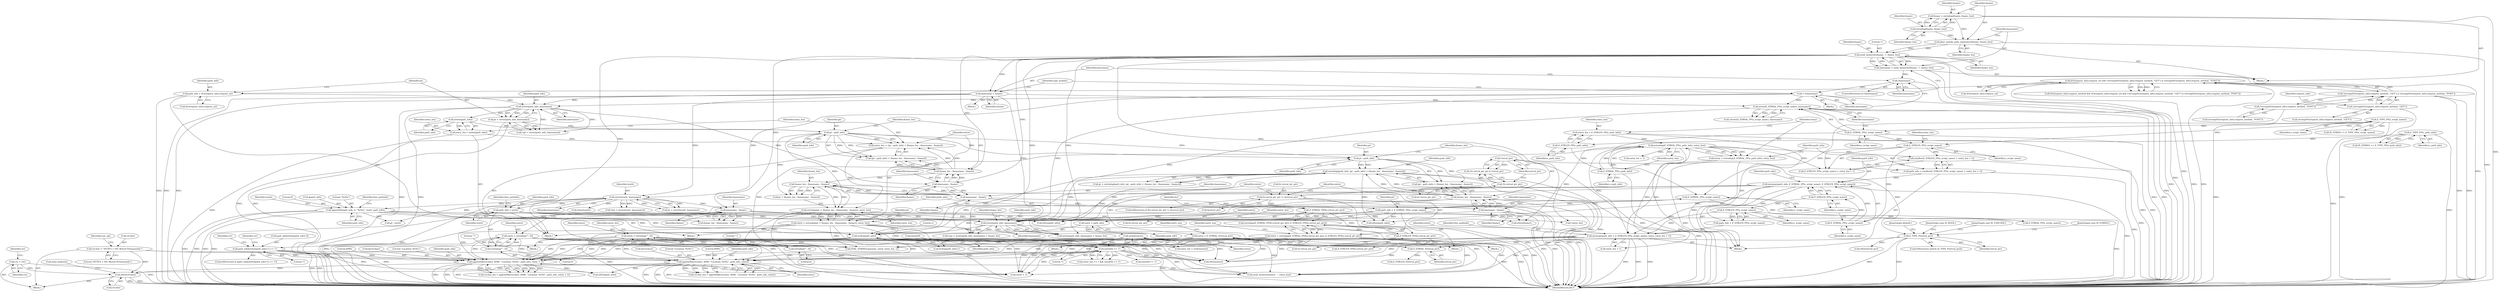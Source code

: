 digraph "0_php_bf58162ddf970f63502837f366930e44d6a992cf@API" {
"1000939" [label="(Call,efree(ctr.line))"];
"1000857" [label="(Call,ctr.line = \"HTTP/1.1 301 Moved Permanently\")"];
"1000842" [label="(Call,ctr = {0})"];
"1000899" [label="(Call,spprintf(&(ctr.line), 4096, \"Location: %s%s\", path_info, entry + 1))"];
"1000890" [label="(Call,strlen(path_info))"];
"1000530" [label="(Call,spprintf(&path_info, 0, \"%s%s\", testit, path_info))"];
"1000513" [label="(Call,strstr(testit, basename))"];
"1000318" [label="(Call,basename = fname)"];
"1000310" [label="(Call,zend_memrchr(fname, '/', fname_len))"];
"1000305" [label="(Call,phar_unixify_path_separators(fname, fname_len))"];
"1000300" [label="(Call,fname = estrndup(fname, fname_len))"];
"1000302" [label="(Call,estrndup(fname, fname_len))"];
"1000323" [label="(Call,++basename)"];
"1000315" [label="(Call,!basename)"];
"1000308" [label="(Call,basename = zend_memrchr(fname, '/', fname_len))"];
"1000542" [label="(Call,path_info = testit)"];
"1000868" [label="(Call,strstr(path_info, basename))"];
"1000495" [label="(Call,path_info = Z_STRVAL_PP(z_script_name))"];
"1000497" [label="(Call,Z_STRVAL_PP(z_script_name))"];
"1000425" [label="(Call,Z_STRVAL_PP(z_script_name))"];
"1000421" [label="(Call,Z_TYPE_PP(z_script_name))"];
"1000617" [label="(Call,estrndup(path_info, (pt - path_info) + (fname_len - (basename - fname))))"];
"1000620" [label="(Call,pt - path_info)"];
"1000596" [label="(Call,pt - path_info)"];
"1000582" [label="(Call,pt = strstr(path_info, basename))"];
"1000584" [label="(Call,strstr(path_info, basename))"];
"1000574" [label="(Call,path_info = SG(request_info).request_uri)"];
"1000278" [label="(Call,SG(request_info).request_uri && (!strcmp(SG(request_info).request_method, \"GET\") || !strcmp(SG(request_info).request_method, \"POST\")))"];
"1000283" [label="(Call,!strcmp(SG(request_info).request_method, \"GET\") || !strcmp(SG(request_info).request_method, \"POST\"))"];
"1000284" [label="(Call,!strcmp(SG(request_info).request_method, \"GET\"))"];
"1000291" [label="(Call,!strcmp(SG(request_info).request_method, \"POST\"))"];
"1000591" [label="(Call,strlen(path_info))"];
"1000623" [label="(Call,fname_len - (basename - fname))"];
"1000609" [label="(Call,fname_len - (basename - fname))"];
"1000599" [label="(Call,fname_len - (basename - fname))"];
"1000601" [label="(Call,basename - fname)"];
"1000611" [label="(Call,basename - fname)"];
"1000625" [label="(Call,basename - fname)"];
"1000467" [label="(Call,memcpy(path_info, Z_STRVAL_PP(z_script_name), Z_STRLEN_PP(z_script_name)))"];
"1000458" [label="(Call,path_info = emalloc(Z_STRLEN_PP(z_script_name) + entry_len + 1))"];
"1000460" [label="(Call,emalloc(Z_STRLEN_PP(z_script_name) + entry_len + 1))"];
"1000462" [label="(Call,Z_STRLEN_PP(z_script_name))"];
"1000454" [label="(Call,estrndup(Z_STRVAL_PP(z_path_info), entry_len))"];
"1000455" [label="(Call,Z_STRVAL_PP(z_path_info))"];
"1000450" [label="(Call,Z_STRLEN_PP(z_path_info))"];
"1000445" [label="(Call,Z_TYPE_PP(z_path_info))"];
"1000448" [label="(Call,entry_len = Z_STRLEN_PP(z_path_info))"];
"1000469" [label="(Call,Z_STRVAL_PP(z_script_name))"];
"1000471" [label="(Call,Z_STRLEN_PP(z_script_name))"];
"1000424" [label="(Call,strstr(Z_STRVAL_PP(z_script_name), basename))"];
"1000566" [label="(Call,basename - fname)"];
"1000886" [label="(Call,path_info[strlen(path_info)-1] == '/')"];
"1000741" [label="(Call,entry = Z_STRVAL_P(retval_ptr))"];
"1000743" [label="(Call,Z_STRVAL_P(retval_ptr))"];
"1000707" [label="(Call,Z_TYPE_P(retval_ptr))"];
"1000697" [label="(Call,!retval_ptr)"];
"1000490" [label="(Call,entry = estrndup(\"\", 0))"];
"1000492" [label="(Call,estrndup(\"\", 0))"];
"1000722" [label="(Call,entry = estrndup(Z_STRVAL_PP(fci.retval_ptr_ptr), Z_STRLEN_PP(fci.retval_ptr_ptr)))"];
"1000724" [label="(Call,estrndup(Z_STRVAL_PP(fci.retval_ptr_ptr), Z_STRLEN_PP(fci.retval_ptr_ptr)))"];
"1000725" [label="(Call,Z_STRVAL_PP(fci.retval_ptr_ptr))"];
"1000715" [label="(Call,fci.retval_ptr_ptr != &retval_ptr)"];
"1000693" [label="(Call,!fci.retval_ptr_ptr)"];
"1000729" [label="(Call,Z_STRLEN_PP(fci.retval_ptr_ptr))"];
"1000778" [label="(Call,entry[0] == '/')"];
"1000528" [label="(Call,strlen(entry))"];
"1000523" [label="(Call,entry = path_info)"];
"1000604" [label="(Call,entry = estrndup(pt + (fname_len - (basename - fname)), entry_len))"];
"1000606" [label="(Call,estrndup(pt + (fname_len - (basename - fname)), entry_len))"];
"1000593" [label="(Call,entry_len -= (pt - path_info) + (fname_len - (basename - fname)))"];
"1000589" [label="(Call,entry_len = strlen(path_info))"];
"1000473" [label="(Call,memcpy(path_info + Z_STRLEN_PP(z_script_name), entry, entry_len + 1))"];
"1000476" [label="(Call,Z_STRLEN_PP(z_script_name))"];
"1000452" [label="(Call,entry = estrndup(Z_STRVAL_PP(z_path_info), entry_len))"];
"1000548" [label="(Call,entry = estrndup(\"\", 0))"];
"1000550" [label="(Call,estrndup(\"\", 0))"];
"1000916" [label="(Call,spprintf(&(ctr.line), 4096, \"Location: %s%s\", path_info, entry))"];
"1000694" [label="(Call,fci.retval_ptr_ptr)"];
"1000615" [label="(Call,pt = estrndup(path_info, (pt - path_info) + (fname_len - (basename - fname))))"];
"1000554" [label="(Identifier,entry_len)"];
"1000574" [label="(Call,path_info = SG(request_info).request_uri)"];
"1000917" [label="(Call,&(ctr.line))"];
"1000656" [label="(Call,efree(path_info))"];
"1000445" [label="(Call,Z_TYPE_PP(z_path_info))"];
"1000945" [label="(Call,efree(fname))"];
"1000891" [label="(Identifier,path_info)"];
"1000692" [label="(Call,!fci.retval_ptr_ptr || !retval_ptr)"];
"1000721" [label="(Block,)"];
"1000611" [label="(Call,basename - fname)"];
"1000467" [label="(Call,memcpy(path_info, Z_STRVAL_PP(z_script_name), Z_STRLEN_PP(z_script_name)))"];
"1000599" [label="(Call,fname_len - (basename - fname))"];
"1000583" [label="(Identifier,pt)"];
"1000307" [label="(Identifier,fname_len)"];
"1000716" [label="(Call,fci.retval_ptr_ptr)"];
"1000496" [label="(Identifier,path_info)"];
"1000740" [label="(Block,)"];
"1000302" [label="(Call,estrndup(fname, fname_len))"];
"1000311" [label="(Identifier,fname)"];
"1000324" [label="(Identifier,basename)"];
"1000318" [label="(Call,basename = fname)"];
"1000594" [label="(Identifier,entry_len)"];
"1000871" [label="(Identifier,fname_len)"];
"1000531" [label="(Call,&path_info)"];
"1000457" [label="(Identifier,entry_len)"];
"1000935" [label="(Call,efree(path_info))"];
"1000747" [label="(Call,Z_STRLEN_P(retval_ptr))"];
"1000904" [label="(Literal,4096)"];
"1000319" [label="(Identifier,basename)"];
"1000943" [label="(Call,zend_bailout())"];
"1000940" [label="(Call,ctr.line)"];
"1000582" [label="(Call,pt = strstr(path_info, basename))"];
"1000304" [label="(Identifier,fname_len)"];
"1000620" [label="(Call,pt - path_info)"];
"1000461" [label="(Call,Z_STRLEN_PP(z_script_name) + entry_len + 1)"];
"1000591" [label="(Call,strlen(path_info))"];
"1000892" [label="(Literal,1)"];
"1000626" [label="(Identifier,basename)"];
"1000460" [label="(Call,emalloc(Z_STRLEN_PP(z_script_name) + entry_len + 1))"];
"1000606" [label="(Call,estrndup(pt + (fname_len - (basename - fname)), entry_len))"];
"1000576" [label="(Call,SG(request_info).request_uri)"];
"1000610" [label="(Identifier,fname_len)"];
"1000491" [label="(Identifier,entry)"];
"1000317" [label="(Block,)"];
"1000273" [label="(Call,SG(request_info).request_method && SG(request_info).request_uri && (!strcmp(SG(request_info).request_method, \"GET\") || !strcmp(SG(request_info).request_method, \"POST\")))"];
"1000710" [label="(JumpTarget,case IS_UNICODE:)"];
"1000858" [label="(Call,ctr.line)"];
"1000621" [label="(Identifier,pt)"];
"1000546" [label="(Identifier,free_pathinfo)"];
"1000595" [label="(Call,(pt - path_info) + (fname_len - (basename - fname)))"];
"1000742" [label="(Identifier,entry)"];
"1000725" [label="(Call,Z_STRVAL_PP(fci.retval_ptr_ptr))"];
"1000523" [label="(Call,entry = path_info)"];
"1000306" [label="(Identifier,fname)"];
"1000548" [label="(Call,entry = estrndup(\"\", 0))"];
"1000323" [label="(Call,++basename)"];
"1000566" [label="(Call,basename - fname)"];
"1000517" [label="(Call,efree(testit))"];
"1000711" [label="(JumpTarget,case IS_STRING:)"];
"1000590" [label="(Identifier,entry_len)"];
"1000863" [label="(Identifier,not_cgi)"];
"1000922" [label="(Literal,\"Location: %s%s\")"];
"1000897" [label="(Identifier,ctr)"];
"1001030" [label="(MethodReturn,RET)"];
"1000564" [label="(Call,fname_len - (basename - fname))"];
"1000706" [label="(ControlStructure,switch (Z_TYPE_P(retval_ptr)))"];
"1000456" [label="(Identifier,z_path_info)"];
"1000427" [label="(Identifier,basename)"];
"1000285" [label="(Call,strcmp(SG(request_info).request_method, \"GET\"))"];
"1000534" [label="(Literal,\"%s%s\")"];
"1000502" [label="(Call,Z_STRVAL_PP(z_script_name))"];
"1000497" [label="(Call,Z_STRVAL_PP(z_script_name))"];
"1000320" [label="(Identifier,fname)"];
"1000581" [label="(Call,!(pt = strstr(path_info, basename)))"];
"1000887" [label="(Call,path_info[strlen(path_info)-1])"];
"1000463" [label="(Identifier,z_script_name)"];
"1000524" [label="(Identifier,entry)"];
"1000462" [label="(Call,Z_STRLEN_PP(z_script_name))"];
"1000474" [label="(Call,path_info + Z_STRLEN_PP(z_script_name))"];
"1000322" [label="(Block,)"];
"1000425" [label="(Call,Z_STRVAL_PP(z_script_name))"];
"1000900" [label="(Call,&(ctr.line))"];
"1000426" [label="(Identifier,z_script_name)"];
"1000468" [label="(Identifier,path_info)"];
"1000842" [label="(Call,ctr = {0})"];
"1000708" [label="(Identifier,retval_ptr)"];
"1000714" [label="(ControlStructure,if (fci.retval_ptr_ptr != &retval_ptr))"];
"1000421" [label="(Call,Z_TYPE_PP(z_script_name))"];
"1000465" [label="(Identifier,entry_len)"];
"1000525" [label="(Identifier,path_info)"];
"1000316" [label="(Identifier,basename)"];
"1000305" [label="(Call,phar_unixify_path_separators(fname, fname_len))"];
"1000500" [label="(Identifier,pt)"];
"1000857" [label="(Call,ctr.line = \"HTTP/1.1 301 Moved Permanently\")"];
"1000495" [label="(Call,path_info = Z_STRVAL_PP(z_script_name))"];
"1000455" [label="(Call,Z_STRVAL_PP(z_path_info))"];
"1000623" [label="(Call,fname_len - (basename - fname))"];
"1000779" [label="(Call,entry[0])"];
"1000292" [label="(Call,strcmp(SG(request_info).request_method, \"POST\"))"];
"1000613" [label="(Identifier,fname)"];
"1000735" [label="(Call,Z_STRLEN_PP(fci.retval_ptr_ptr))"];
"1000314" [label="(ControlStructure,if (!basename))"];
"1000510" [label="(Call,!(pt = strstr(testit, basename)))"];
"1000538" [label="(Identifier,free_pathinfo)"];
"1000458" [label="(Call,path_info = emalloc(Z_STRLEN_PP(z_script_name) + entry_len + 1))"];
"1000916" [label="(Call,spprintf(&(ctr.line), 4096, \"Location: %s%s\", path_info, entry))"];
"1000295" [label="(Identifier,request_info)"];
"1000452" [label="(Call,entry = estrndup(Z_STRVAL_PP(z_path_info), entry_len))"];
"1000472" [label="(Identifier,z_script_name)"];
"1000744" [label="(Identifier,retval_ptr)"];
"1000921" [label="(Literal,4096)"];
"1000450" [label="(Call,Z_STRLEN_PP(z_path_info))"];
"1000601" [label="(Call,basename - fname)"];
"1000541" [label="(Block,)"];
"1000522" [label="(Block,)"];
"1000759" [label="(Call,efree(retval_ptr))"];
"1000905" [label="(Literal,\"Location: %s%s\")"];
"1000612" [label="(Identifier,basename)"];
"1000600" [label="(Identifier,fname_len)"];
"1000723" [label="(Identifier,entry)"];
"1000627" [label="(Identifier,fname)"];
"1000529" [label="(Identifier,entry)"];
"1000309" [label="(Identifier,basename)"];
"1000475" [label="(Identifier,path_info)"];
"1000707" [label="(Call,Z_TYPE_P(retval_ptr))"];
"1000451" [label="(Identifier,z_path_info)"];
"1000423" [label="(Call,!strstr(Z_STRVAL_PP(z_script_name), basename))"];
"1000478" [label="(Identifier,entry)"];
"1000308" [label="(Call,basename = zend_memrchr(fname, '/', fname_len))"];
"1000743" [label="(Call,Z_STRVAL_P(retval_ptr))"];
"1000453" [label="(Identifier,entry)"];
"1000514" [label="(Identifier,testit)"];
"1000697" [label="(Call,!retval_ptr)"];
"1000722" [label="(Call,entry = estrndup(Z_STRVAL_PP(fci.retval_ptr_ptr), Z_STRLEN_PP(fci.retval_ptr_ptr)))"];
"1000573" [label="(Block,)"];
"1000476" [label="(Call,Z_STRLEN_PP(z_script_name))"];
"1000741" [label="(Call,entry = Z_STRVAL_P(retval_ptr))"];
"1000596" [label="(Call,pt - path_info)"];
"1000614" [label="(Identifier,entry_len)"];
"1000454" [label="(Call,estrndup(Z_STRVAL_PP(z_path_info), entry_len))"];
"1000589" [label="(Call,entry_len = strlen(path_info))"];
"1000303" [label="(Identifier,fname)"];
"1000698" [label="(Identifier,retval_ptr)"];
"1000958" [label="(Call,zend_memrchr(entry, '.', entry_len))"];
"1000609" [label="(Call,fname_len - (basename - fname))"];
"1000544" [label="(Identifier,testit)"];
"1000446" [label="(Identifier,z_path_info)"];
"1000724" [label="(Call,estrndup(Z_STRVAL_PP(fci.retval_ptr_ptr), Z_STRLEN_PP(fci.retval_ptr_ptr)))"];
"1000618" [label="(Identifier,path_info)"];
"1000593" [label="(Call,entry_len -= (pt - path_info) + (fname_len - (basename - fname)))"];
"1000924" [label="(Identifier,entry)"];
"1000734" [label="(Identifier,entry_len)"];
"1000719" [label="(Call,&retval_ptr)"];
"1000861" [label="(Literal,\"HTTP/1.1 301 Moved Permanently\")"];
"1000511" [label="(Call,pt = strstr(testit, basename))"];
"1000543" [label="(Identifier,path_info)"];
"1000772" [label="(Call,!entry_len)"];
"1000527" [label="(Identifier,entry_len)"];
"1000746" [label="(Identifier,entry_len)"];
"1000886" [label="(Call,path_info[strlen(path_info)-1] == '/')"];
"1000422" [label="(Identifier,z_script_name)"];
"1000479" [label="(Call,entry_len + 1)"];
"1000513" [label="(Call,strstr(testit, basename))"];
"1000843" [label="(Identifier,ctr)"];
"1000568" [label="(Identifier,fname)"];
"1000893" [label="(Literal,'/')"];
"1000796" [label="(Call,entry[0] != '/')"];
"1000483" [label="(Identifier,free_pathinfo)"];
"1000526" [label="(Call,entry_len = strlen(entry))"];
"1000477" [label="(Identifier,z_script_name)"];
"1000598" [label="(Identifier,path_info)"];
"1000449" [label="(Identifier,entry_len)"];
"1000586" [label="(Identifier,basename)"];
"1000550" [label="(Call,estrndup(\"\", 0))"];
"1000912" [label="(Call,ctr.line_len = spprintf(&(ctr.line), 4096, \"Location: %s%s\", path_info, entry))"];
"1000923" [label="(Identifier,path_info)"];
"1000535" [label="(Identifier,testit)"];
"1000603" [label="(Identifier,fname)"];
"1000869" [label="(Identifier,path_info)"];
"1000471" [label="(Call,Z_STRLEN_PP(z_script_name))"];
"1000758" [label="(JumpTarget,default:)"];
"1000575" [label="(Identifier,path_info)"];
"1000585" [label="(Identifier,path_info)"];
"1000907" [label="(Call,entry + 1)"];
"1000870" [label="(Identifier,basename)"];
"1000592" [label="(Identifier,path_info)"];
"1000493" [label="(Literal,\"\")"];
"1000906" [label="(Identifier,path_info)"];
"1000731" [label="(Identifier,fci)"];
"1000315" [label="(Call,!basename)"];
"1000284" [label="(Call,!strcmp(SG(request_info).request_method, \"GET\"))"];
"1000604" [label="(Call,entry = estrndup(pt + (fname_len - (basename - fname)), entry_len))"];
"1000310" [label="(Call,zend_memrchr(fname, '/', fname_len))"];
"1000551" [label="(Literal,\"\")"];
"1000939" [label="(Call,efree(ctr.line))"];
"1000846" [label="(Identifier,ctr)"];
"1000867" [label="(Call,strstr(path_info, basename) + fname_len)"];
"1000890" [label="(Call,strlen(path_info))"];
"1000528" [label="(Call,strlen(entry))"];
"1000301" [label="(Identifier,fname)"];
"1000283" [label="(Call,!strcmp(SG(request_info).request_method, \"GET\") || !strcmp(SG(request_info).request_method, \"POST\"))"];
"1000619" [label="(Call,(pt - path_info) + (fname_len - (basename - fname)))"];
"1000561" [label="(Call,pt - testit)"];
"1000602" [label="(Identifier,basename)"];
"1000470" [label="(Identifier,z_script_name)"];
"1000492" [label="(Call,estrndup(\"\", 0))"];
"1000641" [label="(Call,ZVAL_STRINGL(params, entry, entry_len, 1))"];
"1000774" [label="(Call,entry_len == 1 && entry[0] == '/')"];
"1000715" [label="(Call,fci.retval_ptr_ptr != &retval_ptr)"];
"1000313" [label="(Identifier,fname_len)"];
"1000443" [label="(Call,IS_STRING == Z_TYPE_PP(z_path_info))"];
"1000885" [label="(ControlStructure,if (path_info[strlen(path_info)-1] == '/'))"];
"1000552" [label="(Literal,0)"];
"1000464" [label="(Call,entry_len + 1)"];
"1000782" [label="(Literal,'/')"];
"1000584" [label="(Call,strstr(path_info, basename))"];
"1000868" [label="(Call,strstr(path_info, basename))"];
"1000447" [label="(Block,)"];
"1000279" [label="(Call,SG(request_info).request_uri)"];
"1000914" [label="(Identifier,ctr)"];
"1000616" [label="(Identifier,pt)"];
"1000549" [label="(Identifier,entry)"];
"1000533" [label="(Literal,0)"];
"1000490" [label="(Call,entry = estrndup(\"\", 0))"];
"1000784" [label="(Call,efree(entry))"];
"1000625" [label="(Call,basename - fname)"];
"1000498" [label="(Identifier,z_script_name)"];
"1000726" [label="(Call,fci.retval_ptr_ptr)"];
"1000778" [label="(Call,entry[0] == '/')"];
"1000530" [label="(Call,spprintf(&path_info, 0, \"%s%s\", testit, path_info))"];
"1000828" [label="(Call,efree(path_info))"];
"1000865" [label="(Call,tmp = strstr(path_info, basename) + fname_len)"];
"1000729" [label="(Call,Z_STRLEN_PP(fci.retval_ptr_ptr))"];
"1000278" [label="(Call,SG(request_info).request_uri && (!strcmp(SG(request_info).request_method, \"GET\") || !strcmp(SG(request_info).request_method, \"POST\")))"];
"1000899" [label="(Call,spprintf(&(ctr.line), 4096, \"Location: %s%s\", path_info, entry + 1))"];
"1000605" [label="(Identifier,entry)"];
"1000419" [label="(Call,IS_STRING != Z_TYPE_PP(z_script_name))"];
"1000473" [label="(Call,memcpy(path_info + Z_STRLEN_PP(z_script_name), entry, entry_len + 1))"];
"1000730" [label="(Call,fci.retval_ptr_ptr)"];
"1000459" [label="(Identifier,path_info)"];
"1000889" [label="(Call,strlen(path_info)-1)"];
"1000542" [label="(Call,path_info = testit)"];
"1000597" [label="(Identifier,pt)"];
"1000895" [label="(Call,ctr.line_len = spprintf(&(ctr.line), 4096, \"Location: %s%s\", path_info, entry + 1))"];
"1000607" [label="(Call,pt + (fname_len - (basename - fname)))"];
"1000331" [label="(Identifier,sapi_module)"];
"1000291" [label="(Call,!strcmp(SG(request_info).request_method, \"POST\"))"];
"1000515" [label="(Identifier,basename)"];
"1000486" [label="(Block,)"];
"1000622" [label="(Identifier,path_info)"];
"1000469" [label="(Call,Z_STRVAL_PP(z_script_name))"];
"1000693" [label="(Call,!fci.retval_ptr_ptr)"];
"1000617" [label="(Call,estrndup(path_info, (pt - path_info) + (fname_len - (basename - fname))))"];
"1000312" [label="(Literal,'/')"];
"1000832" [label="(Block,)"];
"1000424" [label="(Call,strstr(Z_STRVAL_PP(z_script_name), basename))"];
"1000300" [label="(Call,fname = estrndup(fname, fname_len))"];
"1000624" [label="(Identifier,fname_len)"];
"1000536" [label="(Identifier,path_info)"];
"1000182" [label="(Block,)"];
"1000750" [label="(JumpTarget,case IS_BOOL:)"];
"1000494" [label="(Literal,0)"];
"1000448" [label="(Call,entry_len = Z_STRLEN_PP(z_path_info))"];
"1000567" [label="(Identifier,basename)"];
"1000939" -> "1000832"  [label="AST: "];
"1000939" -> "1000940"  [label="CFG: "];
"1000940" -> "1000939"  [label="AST: "];
"1000943" -> "1000939"  [label="CFG: "];
"1000939" -> "1001030"  [label="DDG: "];
"1000939" -> "1001030"  [label="DDG: "];
"1000857" -> "1000939"  [label="DDG: "];
"1000842" -> "1000939"  [label="DDG: "];
"1000899" -> "1000939"  [label="DDG: "];
"1000916" -> "1000939"  [label="DDG: "];
"1000857" -> "1000832"  [label="AST: "];
"1000857" -> "1000861"  [label="CFG: "];
"1000858" -> "1000857"  [label="AST: "];
"1000861" -> "1000857"  [label="AST: "];
"1000863" -> "1000857"  [label="CFG: "];
"1000857" -> "1000899"  [label="DDG: "];
"1000857" -> "1000916"  [label="DDG: "];
"1000842" -> "1000832"  [label="AST: "];
"1000842" -> "1000843"  [label="CFG: "];
"1000843" -> "1000842"  [label="AST: "];
"1000846" -> "1000842"  [label="CFG: "];
"1000842" -> "1001030"  [label="DDG: "];
"1000899" -> "1000895"  [label="AST: "];
"1000899" -> "1000907"  [label="CFG: "];
"1000900" -> "1000899"  [label="AST: "];
"1000904" -> "1000899"  [label="AST: "];
"1000905" -> "1000899"  [label="AST: "];
"1000906" -> "1000899"  [label="AST: "];
"1000907" -> "1000899"  [label="AST: "];
"1000895" -> "1000899"  [label="CFG: "];
"1000899" -> "1001030"  [label="DDG: "];
"1000899" -> "1001030"  [label="DDG: "];
"1000899" -> "1001030"  [label="DDG: "];
"1000899" -> "1000895"  [label="DDG: "];
"1000899" -> "1000895"  [label="DDG: "];
"1000899" -> "1000895"  [label="DDG: "];
"1000899" -> "1000895"  [label="DDG: "];
"1000899" -> "1000895"  [label="DDG: "];
"1000890" -> "1000899"  [label="DDG: "];
"1000886" -> "1000899"  [label="DDG: "];
"1000741" -> "1000899"  [label="DDG: "];
"1000490" -> "1000899"  [label="DDG: "];
"1000722" -> "1000899"  [label="DDG: "];
"1000778" -> "1000899"  [label="DDG: "];
"1000528" -> "1000899"  [label="DDG: "];
"1000604" -> "1000899"  [label="DDG: "];
"1000473" -> "1000899"  [label="DDG: "];
"1000548" -> "1000899"  [label="DDG: "];
"1000899" -> "1000935"  [label="DDG: "];
"1000890" -> "1000889"  [label="AST: "];
"1000890" -> "1000891"  [label="CFG: "];
"1000891" -> "1000890"  [label="AST: "];
"1000892" -> "1000890"  [label="CFG: "];
"1000890" -> "1000886"  [label="DDG: "];
"1000890" -> "1000889"  [label="DDG: "];
"1000530" -> "1000890"  [label="DDG: "];
"1000542" -> "1000890"  [label="DDG: "];
"1000868" -> "1000890"  [label="DDG: "];
"1000495" -> "1000890"  [label="DDG: "];
"1000617" -> "1000890"  [label="DDG: "];
"1000467" -> "1000890"  [label="DDG: "];
"1000890" -> "1000916"  [label="DDG: "];
"1000530" -> "1000522"  [label="AST: "];
"1000530" -> "1000536"  [label="CFG: "];
"1000531" -> "1000530"  [label="AST: "];
"1000533" -> "1000530"  [label="AST: "];
"1000534" -> "1000530"  [label="AST: "];
"1000535" -> "1000530"  [label="AST: "];
"1000536" -> "1000530"  [label="AST: "];
"1000538" -> "1000530"  [label="CFG: "];
"1000530" -> "1001030"  [label="DDG: "];
"1000530" -> "1001030"  [label="DDG: "];
"1000530" -> "1001030"  [label="DDG: "];
"1000513" -> "1000530"  [label="DDG: "];
"1000530" -> "1000561"  [label="DDG: "];
"1000530" -> "1000656"  [label="DDG: "];
"1000530" -> "1000828"  [label="DDG: "];
"1000530" -> "1000868"  [label="DDG: "];
"1000513" -> "1000511"  [label="AST: "];
"1000513" -> "1000515"  [label="CFG: "];
"1000514" -> "1000513"  [label="AST: "];
"1000515" -> "1000513"  [label="AST: "];
"1000511" -> "1000513"  [label="CFG: "];
"1000513" -> "1001030"  [label="DDG: "];
"1000513" -> "1000510"  [label="DDG: "];
"1000513" -> "1000510"  [label="DDG: "];
"1000513" -> "1000511"  [label="DDG: "];
"1000513" -> "1000511"  [label="DDG: "];
"1000318" -> "1000513"  [label="DDG: "];
"1000323" -> "1000513"  [label="DDG: "];
"1000513" -> "1000517"  [label="DDG: "];
"1000513" -> "1000542"  [label="DDG: "];
"1000513" -> "1000561"  [label="DDG: "];
"1000513" -> "1000566"  [label="DDG: "];
"1000318" -> "1000317"  [label="AST: "];
"1000318" -> "1000320"  [label="CFG: "];
"1000319" -> "1000318"  [label="AST: "];
"1000320" -> "1000318"  [label="AST: "];
"1000331" -> "1000318"  [label="CFG: "];
"1000318" -> "1001030"  [label="DDG: "];
"1000318" -> "1001030"  [label="DDG: "];
"1000310" -> "1000318"  [label="DDG: "];
"1000318" -> "1000424"  [label="DDG: "];
"1000318" -> "1000584"  [label="DDG: "];
"1000318" -> "1000868"  [label="DDG: "];
"1000310" -> "1000308"  [label="AST: "];
"1000310" -> "1000313"  [label="CFG: "];
"1000311" -> "1000310"  [label="AST: "];
"1000312" -> "1000310"  [label="AST: "];
"1000313" -> "1000310"  [label="AST: "];
"1000308" -> "1000310"  [label="CFG: "];
"1000310" -> "1001030"  [label="DDG: "];
"1000310" -> "1001030"  [label="DDG: "];
"1000310" -> "1000308"  [label="DDG: "];
"1000310" -> "1000308"  [label="DDG: "];
"1000310" -> "1000308"  [label="DDG: "];
"1000305" -> "1000310"  [label="DDG: "];
"1000305" -> "1000310"  [label="DDG: "];
"1000310" -> "1000564"  [label="DDG: "];
"1000310" -> "1000566"  [label="DDG: "];
"1000310" -> "1000599"  [label="DDG: "];
"1000310" -> "1000601"  [label="DDG: "];
"1000310" -> "1000865"  [label="DDG: "];
"1000310" -> "1000867"  [label="DDG: "];
"1000310" -> "1000945"  [label="DDG: "];
"1000305" -> "1000182"  [label="AST: "];
"1000305" -> "1000307"  [label="CFG: "];
"1000306" -> "1000305"  [label="AST: "];
"1000307" -> "1000305"  [label="AST: "];
"1000309" -> "1000305"  [label="CFG: "];
"1000305" -> "1001030"  [label="DDG: "];
"1000300" -> "1000305"  [label="DDG: "];
"1000302" -> "1000305"  [label="DDG: "];
"1000300" -> "1000182"  [label="AST: "];
"1000300" -> "1000302"  [label="CFG: "];
"1000301" -> "1000300"  [label="AST: "];
"1000302" -> "1000300"  [label="AST: "];
"1000306" -> "1000300"  [label="CFG: "];
"1000300" -> "1001030"  [label="DDG: "];
"1000302" -> "1000300"  [label="DDG: "];
"1000302" -> "1000300"  [label="DDG: "];
"1000302" -> "1000304"  [label="CFG: "];
"1000303" -> "1000302"  [label="AST: "];
"1000304" -> "1000302"  [label="AST: "];
"1000323" -> "1000322"  [label="AST: "];
"1000323" -> "1000324"  [label="CFG: "];
"1000324" -> "1000323"  [label="AST: "];
"1000331" -> "1000323"  [label="CFG: "];
"1000323" -> "1001030"  [label="DDG: "];
"1000315" -> "1000323"  [label="DDG: "];
"1000323" -> "1000424"  [label="DDG: "];
"1000323" -> "1000584"  [label="DDG: "];
"1000323" -> "1000868"  [label="DDG: "];
"1000315" -> "1000314"  [label="AST: "];
"1000315" -> "1000316"  [label="CFG: "];
"1000316" -> "1000315"  [label="AST: "];
"1000319" -> "1000315"  [label="CFG: "];
"1000324" -> "1000315"  [label="CFG: "];
"1000315" -> "1001030"  [label="DDG: "];
"1000308" -> "1000315"  [label="DDG: "];
"1000308" -> "1000182"  [label="AST: "];
"1000309" -> "1000308"  [label="AST: "];
"1000316" -> "1000308"  [label="CFG: "];
"1000308" -> "1001030"  [label="DDG: "];
"1000542" -> "1000541"  [label="AST: "];
"1000542" -> "1000544"  [label="CFG: "];
"1000543" -> "1000542"  [label="AST: "];
"1000544" -> "1000542"  [label="AST: "];
"1000546" -> "1000542"  [label="CFG: "];
"1000542" -> "1001030"  [label="DDG: "];
"1000542" -> "1000656"  [label="DDG: "];
"1000542" -> "1000828"  [label="DDG: "];
"1000542" -> "1000868"  [label="DDG: "];
"1000868" -> "1000867"  [label="AST: "];
"1000868" -> "1000870"  [label="CFG: "];
"1000869" -> "1000868"  [label="AST: "];
"1000870" -> "1000868"  [label="AST: "];
"1000871" -> "1000868"  [label="CFG: "];
"1000868" -> "1001030"  [label="DDG: "];
"1000868" -> "1000865"  [label="DDG: "];
"1000868" -> "1000865"  [label="DDG: "];
"1000868" -> "1000867"  [label="DDG: "];
"1000868" -> "1000867"  [label="DDG: "];
"1000495" -> "1000868"  [label="DDG: "];
"1000617" -> "1000868"  [label="DDG: "];
"1000467" -> "1000868"  [label="DDG: "];
"1000424" -> "1000868"  [label="DDG: "];
"1000625" -> "1000868"  [label="DDG: "];
"1000566" -> "1000868"  [label="DDG: "];
"1000495" -> "1000486"  [label="AST: "];
"1000495" -> "1000497"  [label="CFG: "];
"1000496" -> "1000495"  [label="AST: "];
"1000497" -> "1000495"  [label="AST: "];
"1000500" -> "1000495"  [label="CFG: "];
"1000495" -> "1001030"  [label="DDG: "];
"1000497" -> "1000495"  [label="DDG: "];
"1000495" -> "1000656"  [label="DDG: "];
"1000495" -> "1000828"  [label="DDG: "];
"1000497" -> "1000498"  [label="CFG: "];
"1000498" -> "1000497"  [label="AST: "];
"1000425" -> "1000497"  [label="DDG: "];
"1000421" -> "1000497"  [label="DDG: "];
"1000497" -> "1000502"  [label="DDG: "];
"1000425" -> "1000424"  [label="AST: "];
"1000425" -> "1000426"  [label="CFG: "];
"1000426" -> "1000425"  [label="AST: "];
"1000427" -> "1000425"  [label="CFG: "];
"1000425" -> "1001030"  [label="DDG: "];
"1000425" -> "1000424"  [label="DDG: "];
"1000421" -> "1000425"  [label="DDG: "];
"1000425" -> "1000462"  [label="DDG: "];
"1000421" -> "1000419"  [label="AST: "];
"1000421" -> "1000422"  [label="CFG: "];
"1000422" -> "1000421"  [label="AST: "];
"1000419" -> "1000421"  [label="CFG: "];
"1000421" -> "1001030"  [label="DDG: "];
"1000421" -> "1000419"  [label="DDG: "];
"1000421" -> "1000462"  [label="DDG: "];
"1000617" -> "1000615"  [label="AST: "];
"1000617" -> "1000619"  [label="CFG: "];
"1000618" -> "1000617"  [label="AST: "];
"1000619" -> "1000617"  [label="AST: "];
"1000615" -> "1000617"  [label="CFG: "];
"1000617" -> "1001030"  [label="DDG: "];
"1000617" -> "1001030"  [label="DDG: "];
"1000617" -> "1000615"  [label="DDG: "];
"1000617" -> "1000615"  [label="DDG: "];
"1000620" -> "1000617"  [label="DDG: "];
"1000620" -> "1000617"  [label="DDG: "];
"1000623" -> "1000617"  [label="DDG: "];
"1000623" -> "1000617"  [label="DDG: "];
"1000617" -> "1000656"  [label="DDG: "];
"1000617" -> "1000828"  [label="DDG: "];
"1000620" -> "1000619"  [label="AST: "];
"1000620" -> "1000622"  [label="CFG: "];
"1000621" -> "1000620"  [label="AST: "];
"1000622" -> "1000620"  [label="AST: "];
"1000624" -> "1000620"  [label="CFG: "];
"1000620" -> "1000619"  [label="DDG: "];
"1000620" -> "1000619"  [label="DDG: "];
"1000596" -> "1000620"  [label="DDG: "];
"1000596" -> "1000620"  [label="DDG: "];
"1000596" -> "1000595"  [label="AST: "];
"1000596" -> "1000598"  [label="CFG: "];
"1000597" -> "1000596"  [label="AST: "];
"1000598" -> "1000596"  [label="AST: "];
"1000600" -> "1000596"  [label="CFG: "];
"1000596" -> "1000593"  [label="DDG: "];
"1000596" -> "1000593"  [label="DDG: "];
"1000596" -> "1000595"  [label="DDG: "];
"1000596" -> "1000595"  [label="DDG: "];
"1000582" -> "1000596"  [label="DDG: "];
"1000591" -> "1000596"  [label="DDG: "];
"1000596" -> "1000606"  [label="DDG: "];
"1000596" -> "1000607"  [label="DDG: "];
"1000582" -> "1000581"  [label="AST: "];
"1000582" -> "1000584"  [label="CFG: "];
"1000583" -> "1000582"  [label="AST: "];
"1000584" -> "1000582"  [label="AST: "];
"1000581" -> "1000582"  [label="CFG: "];
"1000582" -> "1001030"  [label="DDG: "];
"1000582" -> "1001030"  [label="DDG: "];
"1000582" -> "1000581"  [label="DDG: "];
"1000584" -> "1000582"  [label="DDG: "];
"1000584" -> "1000582"  [label="DDG: "];
"1000584" -> "1000586"  [label="CFG: "];
"1000585" -> "1000584"  [label="AST: "];
"1000586" -> "1000584"  [label="AST: "];
"1000584" -> "1001030"  [label="DDG: "];
"1000584" -> "1001030"  [label="DDG: "];
"1000584" -> "1000581"  [label="DDG: "];
"1000584" -> "1000581"  [label="DDG: "];
"1000574" -> "1000584"  [label="DDG: "];
"1000584" -> "1000591"  [label="DDG: "];
"1000584" -> "1000601"  [label="DDG: "];
"1000574" -> "1000573"  [label="AST: "];
"1000574" -> "1000576"  [label="CFG: "];
"1000575" -> "1000574"  [label="AST: "];
"1000576" -> "1000574"  [label="AST: "];
"1000583" -> "1000574"  [label="CFG: "];
"1000574" -> "1001030"  [label="DDG: "];
"1000278" -> "1000574"  [label="DDG: "];
"1000278" -> "1000273"  [label="AST: "];
"1000278" -> "1000279"  [label="CFG: "];
"1000278" -> "1000283"  [label="CFG: "];
"1000279" -> "1000278"  [label="AST: "];
"1000283" -> "1000278"  [label="AST: "];
"1000273" -> "1000278"  [label="CFG: "];
"1000278" -> "1001030"  [label="DDG: "];
"1000278" -> "1001030"  [label="DDG: "];
"1000278" -> "1000273"  [label="DDG: "];
"1000278" -> "1000273"  [label="DDG: "];
"1000283" -> "1000278"  [label="DDG: "];
"1000283" -> "1000278"  [label="DDG: "];
"1000283" -> "1000284"  [label="CFG: "];
"1000283" -> "1000291"  [label="CFG: "];
"1000284" -> "1000283"  [label="AST: "];
"1000291" -> "1000283"  [label="AST: "];
"1000283" -> "1001030"  [label="DDG: "];
"1000283" -> "1001030"  [label="DDG: "];
"1000284" -> "1000283"  [label="DDG: "];
"1000291" -> "1000283"  [label="DDG: "];
"1000284" -> "1000285"  [label="CFG: "];
"1000285" -> "1000284"  [label="AST: "];
"1000295" -> "1000284"  [label="CFG: "];
"1000284" -> "1001030"  [label="DDG: "];
"1000291" -> "1000292"  [label="CFG: "];
"1000292" -> "1000291"  [label="AST: "];
"1000291" -> "1001030"  [label="DDG: "];
"1000591" -> "1000589"  [label="AST: "];
"1000591" -> "1000592"  [label="CFG: "];
"1000592" -> "1000591"  [label="AST: "];
"1000589" -> "1000591"  [label="CFG: "];
"1000591" -> "1000589"  [label="DDG: "];
"1000623" -> "1000619"  [label="AST: "];
"1000623" -> "1000625"  [label="CFG: "];
"1000624" -> "1000623"  [label="AST: "];
"1000625" -> "1000623"  [label="AST: "];
"1000619" -> "1000623"  [label="CFG: "];
"1000623" -> "1001030"  [label="DDG: "];
"1000623" -> "1001030"  [label="DDG: "];
"1000623" -> "1000619"  [label="DDG: "];
"1000623" -> "1000619"  [label="DDG: "];
"1000609" -> "1000623"  [label="DDG: "];
"1000625" -> "1000623"  [label="DDG: "];
"1000625" -> "1000623"  [label="DDG: "];
"1000623" -> "1000865"  [label="DDG: "];
"1000623" -> "1000867"  [label="DDG: "];
"1000609" -> "1000607"  [label="AST: "];
"1000609" -> "1000611"  [label="CFG: "];
"1000610" -> "1000609"  [label="AST: "];
"1000611" -> "1000609"  [label="AST: "];
"1000607" -> "1000609"  [label="CFG: "];
"1000609" -> "1000606"  [label="DDG: "];
"1000609" -> "1000606"  [label="DDG: "];
"1000609" -> "1000607"  [label="DDG: "];
"1000609" -> "1000607"  [label="DDG: "];
"1000599" -> "1000609"  [label="DDG: "];
"1000611" -> "1000609"  [label="DDG: "];
"1000611" -> "1000609"  [label="DDG: "];
"1000599" -> "1000595"  [label="AST: "];
"1000599" -> "1000601"  [label="CFG: "];
"1000600" -> "1000599"  [label="AST: "];
"1000601" -> "1000599"  [label="AST: "];
"1000595" -> "1000599"  [label="CFG: "];
"1000599" -> "1000593"  [label="DDG: "];
"1000599" -> "1000593"  [label="DDG: "];
"1000599" -> "1000595"  [label="DDG: "];
"1000599" -> "1000595"  [label="DDG: "];
"1000601" -> "1000599"  [label="DDG: "];
"1000601" -> "1000599"  [label="DDG: "];
"1000601" -> "1000603"  [label="CFG: "];
"1000602" -> "1000601"  [label="AST: "];
"1000603" -> "1000601"  [label="AST: "];
"1000601" -> "1000611"  [label="DDG: "];
"1000601" -> "1000611"  [label="DDG: "];
"1000611" -> "1000613"  [label="CFG: "];
"1000612" -> "1000611"  [label="AST: "];
"1000613" -> "1000611"  [label="AST: "];
"1000611" -> "1000625"  [label="DDG: "];
"1000611" -> "1000625"  [label="DDG: "];
"1000625" -> "1000627"  [label="CFG: "];
"1000626" -> "1000625"  [label="AST: "];
"1000627" -> "1000625"  [label="AST: "];
"1000625" -> "1001030"  [label="DDG: "];
"1000625" -> "1001030"  [label="DDG: "];
"1000625" -> "1000945"  [label="DDG: "];
"1000467" -> "1000447"  [label="AST: "];
"1000467" -> "1000471"  [label="CFG: "];
"1000468" -> "1000467"  [label="AST: "];
"1000469" -> "1000467"  [label="AST: "];
"1000471" -> "1000467"  [label="AST: "];
"1000475" -> "1000467"  [label="CFG: "];
"1000467" -> "1001030"  [label="DDG: "];
"1000458" -> "1000467"  [label="DDG: "];
"1000469" -> "1000467"  [label="DDG: "];
"1000471" -> "1000467"  [label="DDG: "];
"1000467" -> "1000473"  [label="DDG: "];
"1000467" -> "1000474"  [label="DDG: "];
"1000467" -> "1000656"  [label="DDG: "];
"1000467" -> "1000828"  [label="DDG: "];
"1000458" -> "1000447"  [label="AST: "];
"1000458" -> "1000460"  [label="CFG: "];
"1000459" -> "1000458"  [label="AST: "];
"1000460" -> "1000458"  [label="AST: "];
"1000468" -> "1000458"  [label="CFG: "];
"1000458" -> "1001030"  [label="DDG: "];
"1000460" -> "1000458"  [label="DDG: "];
"1000460" -> "1000461"  [label="CFG: "];
"1000461" -> "1000460"  [label="AST: "];
"1000460" -> "1001030"  [label="DDG: "];
"1000462" -> "1000460"  [label="DDG: "];
"1000454" -> "1000460"  [label="DDG: "];
"1000462" -> "1000461"  [label="AST: "];
"1000462" -> "1000463"  [label="CFG: "];
"1000463" -> "1000462"  [label="AST: "];
"1000465" -> "1000462"  [label="CFG: "];
"1000462" -> "1000461"  [label="DDG: "];
"1000462" -> "1000469"  [label="DDG: "];
"1000454" -> "1000452"  [label="AST: "];
"1000454" -> "1000457"  [label="CFG: "];
"1000455" -> "1000454"  [label="AST: "];
"1000457" -> "1000454"  [label="AST: "];
"1000452" -> "1000454"  [label="CFG: "];
"1000454" -> "1001030"  [label="DDG: "];
"1000454" -> "1000452"  [label="DDG: "];
"1000454" -> "1000452"  [label="DDG: "];
"1000455" -> "1000454"  [label="DDG: "];
"1000448" -> "1000454"  [label="DDG: "];
"1000454" -> "1000461"  [label="DDG: "];
"1000454" -> "1000464"  [label="DDG: "];
"1000454" -> "1000473"  [label="DDG: "];
"1000454" -> "1000479"  [label="DDG: "];
"1000454" -> "1000641"  [label="DDG: "];
"1000454" -> "1000772"  [label="DDG: "];
"1000455" -> "1000456"  [label="CFG: "];
"1000456" -> "1000455"  [label="AST: "];
"1000457" -> "1000455"  [label="CFG: "];
"1000455" -> "1001030"  [label="DDG: "];
"1000450" -> "1000455"  [label="DDG: "];
"1000450" -> "1000448"  [label="AST: "];
"1000450" -> "1000451"  [label="CFG: "];
"1000451" -> "1000450"  [label="AST: "];
"1000448" -> "1000450"  [label="CFG: "];
"1000450" -> "1000448"  [label="DDG: "];
"1000445" -> "1000450"  [label="DDG: "];
"1000445" -> "1000443"  [label="AST: "];
"1000445" -> "1000446"  [label="CFG: "];
"1000446" -> "1000445"  [label="AST: "];
"1000443" -> "1000445"  [label="CFG: "];
"1000445" -> "1001030"  [label="DDG: "];
"1000445" -> "1000443"  [label="DDG: "];
"1000448" -> "1000447"  [label="AST: "];
"1000449" -> "1000448"  [label="AST: "];
"1000453" -> "1000448"  [label="CFG: "];
"1000448" -> "1001030"  [label="DDG: "];
"1000469" -> "1000470"  [label="CFG: "];
"1000470" -> "1000469"  [label="AST: "];
"1000472" -> "1000469"  [label="CFG: "];
"1000469" -> "1000471"  [label="DDG: "];
"1000471" -> "1000472"  [label="CFG: "];
"1000472" -> "1000471"  [label="AST: "];
"1000471" -> "1000476"  [label="DDG: "];
"1000424" -> "1000423"  [label="AST: "];
"1000424" -> "1000427"  [label="CFG: "];
"1000427" -> "1000424"  [label="AST: "];
"1000423" -> "1000424"  [label="CFG: "];
"1000424" -> "1001030"  [label="DDG: "];
"1000424" -> "1001030"  [label="DDG: "];
"1000424" -> "1000423"  [label="DDG: "];
"1000424" -> "1000423"  [label="DDG: "];
"1000566" -> "1000564"  [label="AST: "];
"1000566" -> "1000568"  [label="CFG: "];
"1000567" -> "1000566"  [label="AST: "];
"1000568" -> "1000566"  [label="AST: "];
"1000564" -> "1000566"  [label="CFG: "];
"1000566" -> "1001030"  [label="DDG: "];
"1000566" -> "1001030"  [label="DDG: "];
"1000566" -> "1000564"  [label="DDG: "];
"1000566" -> "1000564"  [label="DDG: "];
"1000566" -> "1000945"  [label="DDG: "];
"1000886" -> "1000885"  [label="AST: "];
"1000886" -> "1000893"  [label="CFG: "];
"1000887" -> "1000886"  [label="AST: "];
"1000893" -> "1000886"  [label="AST: "];
"1000897" -> "1000886"  [label="CFG: "];
"1000914" -> "1000886"  [label="CFG: "];
"1000886" -> "1001030"  [label="DDG: "];
"1000886" -> "1001030"  [label="DDG: "];
"1000886" -> "1000916"  [label="DDG: "];
"1000886" -> "1000935"  [label="DDG: "];
"1000741" -> "1000740"  [label="AST: "];
"1000741" -> "1000743"  [label="CFG: "];
"1000742" -> "1000741"  [label="AST: "];
"1000743" -> "1000741"  [label="AST: "];
"1000746" -> "1000741"  [label="CFG: "];
"1000741" -> "1001030"  [label="DDG: "];
"1000743" -> "1000741"  [label="DDG: "];
"1000741" -> "1000778"  [label="DDG: "];
"1000741" -> "1000784"  [label="DDG: "];
"1000741" -> "1000907"  [label="DDG: "];
"1000741" -> "1000916"  [label="DDG: "];
"1000741" -> "1000958"  [label="DDG: "];
"1000743" -> "1000744"  [label="CFG: "];
"1000744" -> "1000743"  [label="AST: "];
"1000707" -> "1000743"  [label="DDG: "];
"1000743" -> "1000747"  [label="DDG: "];
"1000707" -> "1000706"  [label="AST: "];
"1000707" -> "1000708"  [label="CFG: "];
"1000708" -> "1000707"  [label="AST: "];
"1000710" -> "1000707"  [label="CFG: "];
"1000711" -> "1000707"  [label="CFG: "];
"1000750" -> "1000707"  [label="CFG: "];
"1000758" -> "1000707"  [label="CFG: "];
"1000707" -> "1001030"  [label="DDG: "];
"1000707" -> "1001030"  [label="DDG: "];
"1000697" -> "1000707"  [label="DDG: "];
"1000707" -> "1000759"  [label="DDG: "];
"1000697" -> "1000692"  [label="AST: "];
"1000697" -> "1000698"  [label="CFG: "];
"1000698" -> "1000697"  [label="AST: "];
"1000692" -> "1000697"  [label="CFG: "];
"1000697" -> "1001030"  [label="DDG: "];
"1000697" -> "1000692"  [label="DDG: "];
"1000490" -> "1000486"  [label="AST: "];
"1000490" -> "1000492"  [label="CFG: "];
"1000491" -> "1000490"  [label="AST: "];
"1000492" -> "1000490"  [label="AST: "];
"1000496" -> "1000490"  [label="CFG: "];
"1000490" -> "1001030"  [label="DDG: "];
"1000492" -> "1000490"  [label="DDG: "];
"1000492" -> "1000490"  [label="DDG: "];
"1000490" -> "1000641"  [label="DDG: "];
"1000490" -> "1000778"  [label="DDG: "];
"1000490" -> "1000784"  [label="DDG: "];
"1000490" -> "1000907"  [label="DDG: "];
"1000490" -> "1000916"  [label="DDG: "];
"1000490" -> "1000958"  [label="DDG: "];
"1000492" -> "1000494"  [label="CFG: "];
"1000493" -> "1000492"  [label="AST: "];
"1000494" -> "1000492"  [label="AST: "];
"1000722" -> "1000721"  [label="AST: "];
"1000722" -> "1000724"  [label="CFG: "];
"1000723" -> "1000722"  [label="AST: "];
"1000724" -> "1000722"  [label="AST: "];
"1000734" -> "1000722"  [label="CFG: "];
"1000722" -> "1001030"  [label="DDG: "];
"1000724" -> "1000722"  [label="DDG: "];
"1000724" -> "1000722"  [label="DDG: "];
"1000722" -> "1000778"  [label="DDG: "];
"1000722" -> "1000784"  [label="DDG: "];
"1000722" -> "1000907"  [label="DDG: "];
"1000722" -> "1000916"  [label="DDG: "];
"1000722" -> "1000958"  [label="DDG: "];
"1000724" -> "1000729"  [label="CFG: "];
"1000725" -> "1000724"  [label="AST: "];
"1000729" -> "1000724"  [label="AST: "];
"1000724" -> "1001030"  [label="DDG: "];
"1000725" -> "1000724"  [label="DDG: "];
"1000729" -> "1000724"  [label="DDG: "];
"1000725" -> "1000726"  [label="CFG: "];
"1000726" -> "1000725"  [label="AST: "];
"1000731" -> "1000725"  [label="CFG: "];
"1000715" -> "1000725"  [label="DDG: "];
"1000725" -> "1000729"  [label="DDG: "];
"1000715" -> "1000714"  [label="AST: "];
"1000715" -> "1000719"  [label="CFG: "];
"1000716" -> "1000715"  [label="AST: "];
"1000719" -> "1000715"  [label="AST: "];
"1000723" -> "1000715"  [label="CFG: "];
"1000742" -> "1000715"  [label="CFG: "];
"1000715" -> "1001030"  [label="DDG: "];
"1000715" -> "1001030"  [label="DDG: "];
"1000715" -> "1001030"  [label="DDG: "];
"1000693" -> "1000715"  [label="DDG: "];
"1000693" -> "1000692"  [label="AST: "];
"1000693" -> "1000694"  [label="CFG: "];
"1000694" -> "1000693"  [label="AST: "];
"1000698" -> "1000693"  [label="CFG: "];
"1000692" -> "1000693"  [label="CFG: "];
"1000693" -> "1001030"  [label="DDG: "];
"1000693" -> "1000692"  [label="DDG: "];
"1000729" -> "1000730"  [label="CFG: "];
"1000730" -> "1000729"  [label="AST: "];
"1000729" -> "1000735"  [label="DDG: "];
"1000778" -> "1000774"  [label="AST: "];
"1000778" -> "1000782"  [label="CFG: "];
"1000779" -> "1000778"  [label="AST: "];
"1000782" -> "1000778"  [label="AST: "];
"1000774" -> "1000778"  [label="CFG: "];
"1000778" -> "1001030"  [label="DDG: "];
"1000778" -> "1000774"  [label="DDG: "];
"1000778" -> "1000774"  [label="DDG: "];
"1000528" -> "1000778"  [label="DDG: "];
"1000604" -> "1000778"  [label="DDG: "];
"1000473" -> "1000778"  [label="DDG: "];
"1000548" -> "1000778"  [label="DDG: "];
"1000778" -> "1000784"  [label="DDG: "];
"1000778" -> "1000796"  [label="DDG: "];
"1000778" -> "1000907"  [label="DDG: "];
"1000778" -> "1000916"  [label="DDG: "];
"1000778" -> "1000958"  [label="DDG: "];
"1000528" -> "1000526"  [label="AST: "];
"1000528" -> "1000529"  [label="CFG: "];
"1000529" -> "1000528"  [label="AST: "];
"1000526" -> "1000528"  [label="CFG: "];
"1000528" -> "1000526"  [label="DDG: "];
"1000523" -> "1000528"  [label="DDG: "];
"1000528" -> "1000641"  [label="DDG: "];
"1000528" -> "1000784"  [label="DDG: "];
"1000528" -> "1000907"  [label="DDG: "];
"1000528" -> "1000916"  [label="DDG: "];
"1000528" -> "1000958"  [label="DDG: "];
"1000523" -> "1000522"  [label="AST: "];
"1000523" -> "1000525"  [label="CFG: "];
"1000524" -> "1000523"  [label="AST: "];
"1000525" -> "1000523"  [label="AST: "];
"1000527" -> "1000523"  [label="CFG: "];
"1000604" -> "1000573"  [label="AST: "];
"1000604" -> "1000606"  [label="CFG: "];
"1000605" -> "1000604"  [label="AST: "];
"1000606" -> "1000604"  [label="AST: "];
"1000616" -> "1000604"  [label="CFG: "];
"1000604" -> "1001030"  [label="DDG: "];
"1000606" -> "1000604"  [label="DDG: "];
"1000606" -> "1000604"  [label="DDG: "];
"1000604" -> "1000641"  [label="DDG: "];
"1000604" -> "1000784"  [label="DDG: "];
"1000604" -> "1000907"  [label="DDG: "];
"1000604" -> "1000916"  [label="DDG: "];
"1000604" -> "1000958"  [label="DDG: "];
"1000606" -> "1000614"  [label="CFG: "];
"1000607" -> "1000606"  [label="AST: "];
"1000614" -> "1000606"  [label="AST: "];
"1000606" -> "1001030"  [label="DDG: "];
"1000593" -> "1000606"  [label="DDG: "];
"1000606" -> "1000641"  [label="DDG: "];
"1000606" -> "1000772"  [label="DDG: "];
"1000593" -> "1000573"  [label="AST: "];
"1000593" -> "1000595"  [label="CFG: "];
"1000594" -> "1000593"  [label="AST: "];
"1000595" -> "1000593"  [label="AST: "];
"1000605" -> "1000593"  [label="CFG: "];
"1000589" -> "1000593"  [label="DDG: "];
"1000589" -> "1000573"  [label="AST: "];
"1000590" -> "1000589"  [label="AST: "];
"1000594" -> "1000589"  [label="CFG: "];
"1000589" -> "1001030"  [label="DDG: "];
"1000473" -> "1000447"  [label="AST: "];
"1000473" -> "1000479"  [label="CFG: "];
"1000474" -> "1000473"  [label="AST: "];
"1000478" -> "1000473"  [label="AST: "];
"1000479" -> "1000473"  [label="AST: "];
"1000483" -> "1000473"  [label="CFG: "];
"1000473" -> "1001030"  [label="DDG: "];
"1000473" -> "1001030"  [label="DDG: "];
"1000473" -> "1001030"  [label="DDG: "];
"1000476" -> "1000473"  [label="DDG: "];
"1000452" -> "1000473"  [label="DDG: "];
"1000473" -> "1000641"  [label="DDG: "];
"1000473" -> "1000784"  [label="DDG: "];
"1000473" -> "1000907"  [label="DDG: "];
"1000473" -> "1000916"  [label="DDG: "];
"1000473" -> "1000958"  [label="DDG: "];
"1000476" -> "1000474"  [label="AST: "];
"1000476" -> "1000477"  [label="CFG: "];
"1000477" -> "1000476"  [label="AST: "];
"1000474" -> "1000476"  [label="CFG: "];
"1000476" -> "1000474"  [label="DDG: "];
"1000476" -> "1000502"  [label="DDG: "];
"1000452" -> "1000447"  [label="AST: "];
"1000453" -> "1000452"  [label="AST: "];
"1000459" -> "1000452"  [label="CFG: "];
"1000452" -> "1001030"  [label="DDG: "];
"1000548" -> "1000541"  [label="AST: "];
"1000548" -> "1000550"  [label="CFG: "];
"1000549" -> "1000548"  [label="AST: "];
"1000550" -> "1000548"  [label="AST: "];
"1000554" -> "1000548"  [label="CFG: "];
"1000548" -> "1001030"  [label="DDG: "];
"1000550" -> "1000548"  [label="DDG: "];
"1000550" -> "1000548"  [label="DDG: "];
"1000548" -> "1000641"  [label="DDG: "];
"1000548" -> "1000784"  [label="DDG: "];
"1000548" -> "1000907"  [label="DDG: "];
"1000548" -> "1000916"  [label="DDG: "];
"1000548" -> "1000958"  [label="DDG: "];
"1000550" -> "1000552"  [label="CFG: "];
"1000551" -> "1000550"  [label="AST: "];
"1000552" -> "1000550"  [label="AST: "];
"1000916" -> "1000912"  [label="AST: "];
"1000916" -> "1000924"  [label="CFG: "];
"1000917" -> "1000916"  [label="AST: "];
"1000921" -> "1000916"  [label="AST: "];
"1000922" -> "1000916"  [label="AST: "];
"1000923" -> "1000916"  [label="AST: "];
"1000924" -> "1000916"  [label="AST: "];
"1000912" -> "1000916"  [label="CFG: "];
"1000916" -> "1001030"  [label="DDG: "];
"1000916" -> "1001030"  [label="DDG: "];
"1000916" -> "1001030"  [label="DDG: "];
"1000916" -> "1000912"  [label="DDG: "];
"1000916" -> "1000912"  [label="DDG: "];
"1000916" -> "1000912"  [label="DDG: "];
"1000916" -> "1000912"  [label="DDG: "];
"1000916" -> "1000912"  [label="DDG: "];
"1000916" -> "1000935"  [label="DDG: "];
"1000916" -> "1000958"  [label="DDG: "];
}
